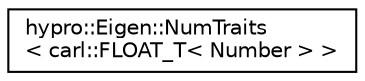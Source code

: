 digraph "Graphical Class Hierarchy"
{
  edge [fontname="Helvetica",fontsize="10",labelfontname="Helvetica",labelfontsize="10"];
  node [fontname="Helvetica",fontsize="10",shape=record];
  rankdir="LR";
  Node0 [label="hypro::Eigen::NumTraits\l\< carl::FLOAT_T\< Number \> \>",height=0.2,width=0.4,color="black", fillcolor="white", style="filled",URL="$structhypro_1_1Eigen_1_1NumTraits_3_01carl_1_1FLOAT__T_3_01Number_01_4_01_4.html"];
}
